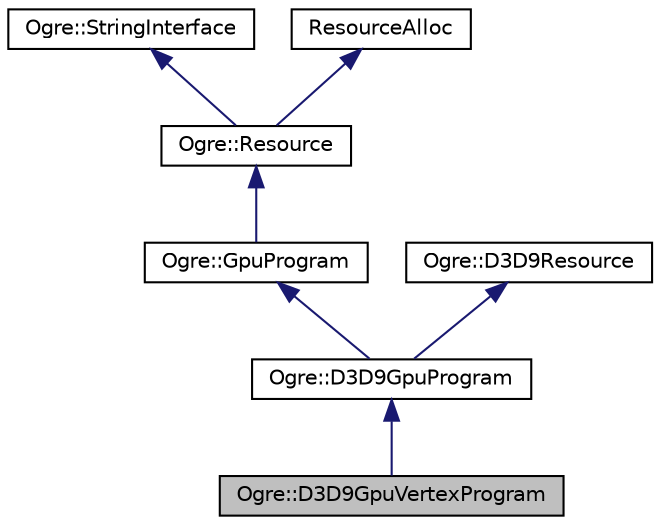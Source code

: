 digraph "Ogre::D3D9GpuVertexProgram"
{
  bgcolor="transparent";
  edge [fontname="Helvetica",fontsize="10",labelfontname="Helvetica",labelfontsize="10"];
  node [fontname="Helvetica",fontsize="10",shape=record];
  Node0 [label="Ogre::D3D9GpuVertexProgram",height=0.2,width=0.4,color="black", fillcolor="grey75", style="filled", fontcolor="black"];
  Node1 -> Node0 [dir="back",color="midnightblue",fontsize="10",style="solid",fontname="Helvetica"];
  Node1 [label="Ogre::D3D9GpuProgram",height=0.2,width=0.4,color="black",URL="$class_ogre_1_1_d3_d9_gpu_program.html",tooltip="Direct3D implementation of a few things common to low-level vertex & fragment programs. "];
  Node2 -> Node1 [dir="back",color="midnightblue",fontsize="10",style="solid",fontname="Helvetica"];
  Node2 [label="Ogre::GpuProgram",height=0.2,width=0.4,color="black",URL="$class_ogre_1_1_gpu_program.html",tooltip="Defines a program which runs on the GPU such as a vertex or fragment program. "];
  Node3 -> Node2 [dir="back",color="midnightblue",fontsize="10",style="solid",fontname="Helvetica"];
  Node3 [label="Ogre::Resource",height=0.2,width=0.4,color="black",URL="$class_ogre_1_1_resource.html",tooltip="Abstract class representing a loadable resource. "];
  Node4 -> Node3 [dir="back",color="midnightblue",fontsize="10",style="solid",fontname="Helvetica"];
  Node4 [label="Ogre::StringInterface",height=0.2,width=0.4,color="black",URL="$class_ogre_1_1_string_interface.html",tooltip="Class defining the common interface which classes can use to present a reflection-style, self-defining parameter set to callers. "];
  Node5 -> Node3 [dir="back",color="midnightblue",fontsize="10",style="solid",fontname="Helvetica"];
  Node5 [label="ResourceAlloc",height=0.2,width=0.4,color="black",URL="$class_ogre_1_1_allocated_object.html"];
  Node6 -> Node1 [dir="back",color="midnightblue",fontsize="10",style="solid",fontname="Helvetica"];
  Node6 [label="Ogre::D3D9Resource",height=0.2,width=0.4,color="black",URL="$class_ogre_1_1_d3_d9_resource.html",tooltip="Represents a Direct3D rendering resource. "];
}

